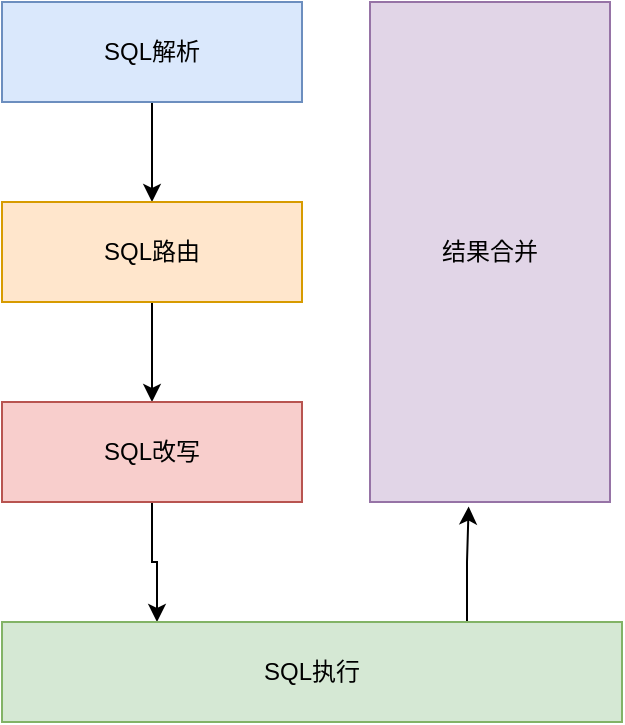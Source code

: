 <mxfile version="16.1.2" type="device"><diagram id="pl87niUP5UkFfGHdOsu_" name="第 1 页"><mxGraphModel dx="1104" dy="680" grid="1" gridSize="10" guides="1" tooltips="1" connect="1" arrows="1" fold="1" page="1" pageScale="1" pageWidth="827" pageHeight="1169" math="0" shadow="0"><root><mxCell id="0"/><mxCell id="1" parent="0"/><mxCell id="qp_5cuIkH340AZlVNj8z-6" style="edgeStyle=orthogonalEdgeStyle;rounded=0;orthogonalLoop=1;jettySize=auto;html=1;exitX=0.5;exitY=1;exitDx=0;exitDy=0;" edge="1" parent="1" source="qp_5cuIkH340AZlVNj8z-1" target="qp_5cuIkH340AZlVNj8z-2"><mxGeometry relative="1" as="geometry"/></mxCell><mxCell id="qp_5cuIkH340AZlVNj8z-1" value="SQL解析" style="rounded=0;whiteSpace=wrap;html=1;fillColor=#dae8fc;strokeColor=#6c8ebf;" vertex="1" parent="1"><mxGeometry x="170" y="130" width="150" height="50" as="geometry"/></mxCell><mxCell id="qp_5cuIkH340AZlVNj8z-7" style="edgeStyle=orthogonalEdgeStyle;rounded=0;orthogonalLoop=1;jettySize=auto;html=1;exitX=0.5;exitY=1;exitDx=0;exitDy=0;entryX=0.5;entryY=0;entryDx=0;entryDy=0;" edge="1" parent="1" source="qp_5cuIkH340AZlVNj8z-2" target="qp_5cuIkH340AZlVNj8z-3"><mxGeometry relative="1" as="geometry"/></mxCell><mxCell id="qp_5cuIkH340AZlVNj8z-2" value="SQL路由" style="rounded=0;whiteSpace=wrap;html=1;fillColor=#ffe6cc;strokeColor=#d79b00;" vertex="1" parent="1"><mxGeometry x="170" y="230" width="150" height="50" as="geometry"/></mxCell><mxCell id="qp_5cuIkH340AZlVNj8z-8" style="edgeStyle=orthogonalEdgeStyle;rounded=0;orthogonalLoop=1;jettySize=auto;html=1;exitX=0.5;exitY=1;exitDx=0;exitDy=0;entryX=0.25;entryY=0;entryDx=0;entryDy=0;" edge="1" parent="1" source="qp_5cuIkH340AZlVNj8z-3" target="qp_5cuIkH340AZlVNj8z-4"><mxGeometry relative="1" as="geometry"/></mxCell><mxCell id="qp_5cuIkH340AZlVNj8z-3" value="SQL改写" style="rounded=0;whiteSpace=wrap;html=1;fillColor=#f8cecc;strokeColor=#b85450;" vertex="1" parent="1"><mxGeometry x="170" y="330" width="150" height="50" as="geometry"/></mxCell><mxCell id="qp_5cuIkH340AZlVNj8z-9" style="edgeStyle=orthogonalEdgeStyle;rounded=0;orthogonalLoop=1;jettySize=auto;html=1;exitX=0.75;exitY=0;exitDx=0;exitDy=0;entryX=0.411;entryY=1.009;entryDx=0;entryDy=0;entryPerimeter=0;" edge="1" parent="1" source="qp_5cuIkH340AZlVNj8z-4" target="qp_5cuIkH340AZlVNj8z-5"><mxGeometry relative="1" as="geometry"/></mxCell><mxCell id="qp_5cuIkH340AZlVNj8z-4" value="SQL执行" style="rounded=0;whiteSpace=wrap;html=1;fillColor=#d5e8d4;strokeColor=#82b366;" vertex="1" parent="1"><mxGeometry x="170" y="440" width="310" height="50" as="geometry"/></mxCell><mxCell id="qp_5cuIkH340AZlVNj8z-5" value="结果合并" style="rounded=0;whiteSpace=wrap;html=1;fillColor=#e1d5e7;strokeColor=#9673a6;" vertex="1" parent="1"><mxGeometry x="354" y="130" width="120" height="250" as="geometry"/></mxCell></root></mxGraphModel></diagram></mxfile>